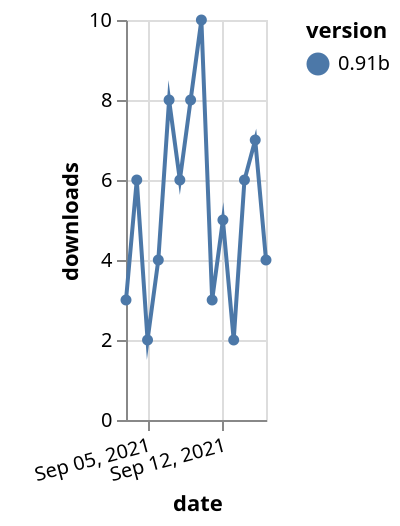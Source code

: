 {"$schema": "https://vega.github.io/schema/vega-lite/v5.json", "description": "A simple bar chart with embedded data.", "data": {"values": [{"date": "2021-09-03", "total": 5247, "delta": 3, "version": "0.91b"}, {"date": "2021-09-04", "total": 5253, "delta": 6, "version": "0.91b"}, {"date": "2021-09-05", "total": 5255, "delta": 2, "version": "0.91b"}, {"date": "2021-09-06", "total": 5259, "delta": 4, "version": "0.91b"}, {"date": "2021-09-07", "total": 5267, "delta": 8, "version": "0.91b"}, {"date": "2021-09-08", "total": 5273, "delta": 6, "version": "0.91b"}, {"date": "2021-09-09", "total": 5281, "delta": 8, "version": "0.91b"}, {"date": "2021-09-10", "total": 5291, "delta": 10, "version": "0.91b"}, {"date": "2021-09-11", "total": 5294, "delta": 3, "version": "0.91b"}, {"date": "2021-09-12", "total": 5299, "delta": 5, "version": "0.91b"}, {"date": "2021-09-13", "total": 5301, "delta": 2, "version": "0.91b"}, {"date": "2021-09-14", "total": 5307, "delta": 6, "version": "0.91b"}, {"date": "2021-09-15", "total": 5314, "delta": 7, "version": "0.91b"}, {"date": "2021-09-16", "total": 5318, "delta": 4, "version": "0.91b"}]}, "width": "container", "mark": {"type": "line", "point": {"filled": true}}, "encoding": {"x": {"field": "date", "type": "temporal", "timeUnit": "yearmonthdate", "title": "date", "axis": {"labelAngle": -15}}, "y": {"field": "delta", "type": "quantitative", "title": "downloads"}, "color": {"field": "version", "type": "nominal"}, "tooltip": {"field": "delta"}}}